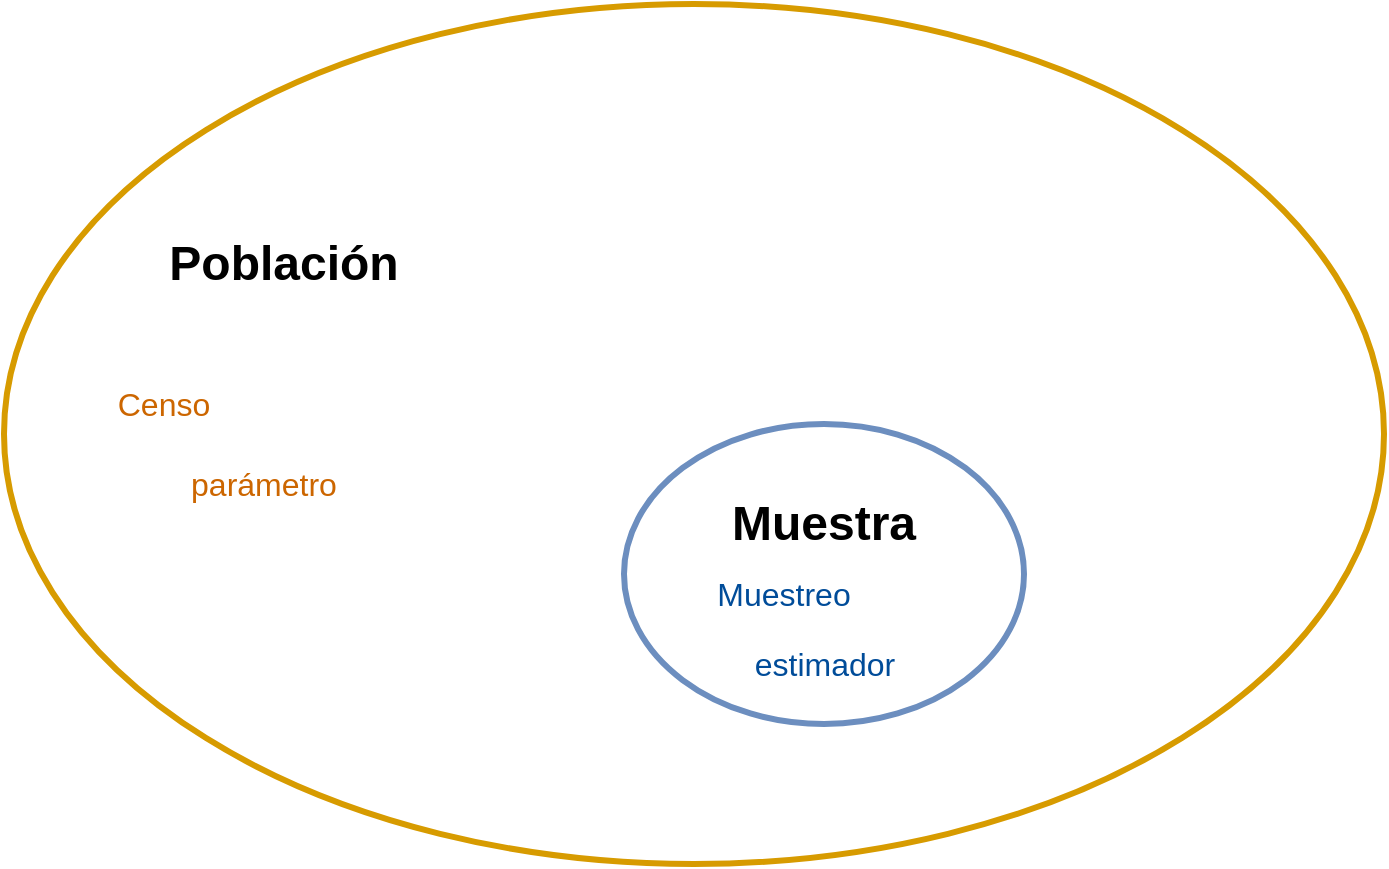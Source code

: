 <mxfile version="13.0.3" type="device"><diagram id="qZxhhClNhOIJa5cl7Ph-" name="Page-1"><mxGraphModel dx="1422" dy="843" grid="1" gridSize="10" guides="1" tooltips="1" connect="1" arrows="1" fold="1" page="1" pageScale="1" pageWidth="827" pageHeight="1169" math="0" shadow="0"><root><mxCell id="0"/><mxCell id="1" parent="0"/><mxCell id="dVWVVaYgBi2m1PLBXiNB-1" value="" style="ellipse;whiteSpace=wrap;html=1;fillColor=none;strokeColor=#d79b00;strokeWidth=3;" parent="1" vertex="1"><mxGeometry x="60" y="60" width="690" height="430" as="geometry"/></mxCell><mxCell id="dVWVVaYgBi2m1PLBXiNB-2" value="" style="ellipse;whiteSpace=wrap;html=1;fillColor=none;strokeColor=#6c8ebf;strokeWidth=3;" parent="1" vertex="1"><mxGeometry x="370" y="270" width="200" height="150" as="geometry"/></mxCell><mxCell id="dVWVVaYgBi2m1PLBXiNB-3" value="&lt;b&gt;&lt;font style=&quot;font-size: 24px&quot;&gt;Población&lt;/font&gt;&lt;/b&gt;" style="rounded=0;whiteSpace=wrap;html=1;fillColor=none;strokeColor=none;" parent="1" vertex="1"><mxGeometry x="140" y="160" width="120" height="60" as="geometry"/></mxCell><mxCell id="dVWVVaYgBi2m1PLBXiNB-4" value="&lt;font size=&quot;1&quot;&gt;&lt;b style=&quot;font-size: 24px&quot;&gt;Muestra&lt;/b&gt;&lt;/font&gt;" style="rounded=0;whiteSpace=wrap;html=1;strokeColor=none;fillColor=none;" parent="1" vertex="1"><mxGeometry x="410" y="290" width="120" height="60" as="geometry"/></mxCell><mxCell id="dVWVVaYgBi2m1PLBXiNB-5" value="&lt;font style=&quot;font-size: 16px&quot; color=&quot;#cc6600&quot;&gt;&lt;span&gt;parámetro&lt;/span&gt;&lt;/font&gt;" style="rounded=0;whiteSpace=wrap;html=1;strokeColor=none;fillColor=none;fontStyle=0" parent="1" vertex="1"><mxGeometry x="130" y="270" width="120" height="60" as="geometry"/></mxCell><mxCell id="dVWVVaYgBi2m1PLBXiNB-6" value="&lt;font style=&quot;font-size: 16px&quot; color=&quot;#cc6600&quot;&gt;&lt;span&gt;Censo&lt;/span&gt;&lt;/font&gt;" style="rounded=0;whiteSpace=wrap;html=1;strokeColor=none;fillColor=none;fontStyle=0" parent="1" vertex="1"><mxGeometry x="80" y="230" width="120" height="60" as="geometry"/></mxCell><mxCell id="dVWVVaYgBi2m1PLBXiNB-8" value="&lt;font size=&quot;1&quot; color=&quot;#004c99&quot;&gt;&lt;span style=&quot;font-size: 16px&quot;&gt;Muestreo&lt;/span&gt;&lt;/font&gt;" style="rounded=0;whiteSpace=wrap;html=1;strokeColor=none;fillColor=none;fontStyle=0" parent="1" vertex="1"><mxGeometry x="390" y="340" width="120" height="30" as="geometry"/></mxCell><mxCell id="dVWVVaYgBi2m1PLBXiNB-9" value="&lt;font size=&quot;1&quot; color=&quot;#004c99&quot;&gt;&lt;span style=&quot;font-size: 16px&quot;&gt;estimador&lt;/span&gt;&lt;/font&gt;" style="rounded=0;whiteSpace=wrap;html=1;strokeColor=none;fillColor=none;fontStyle=0" parent="1" vertex="1"><mxGeometry x="423.5" y="370" width="93" height="40" as="geometry"/></mxCell></root></mxGraphModel></diagram></mxfile>